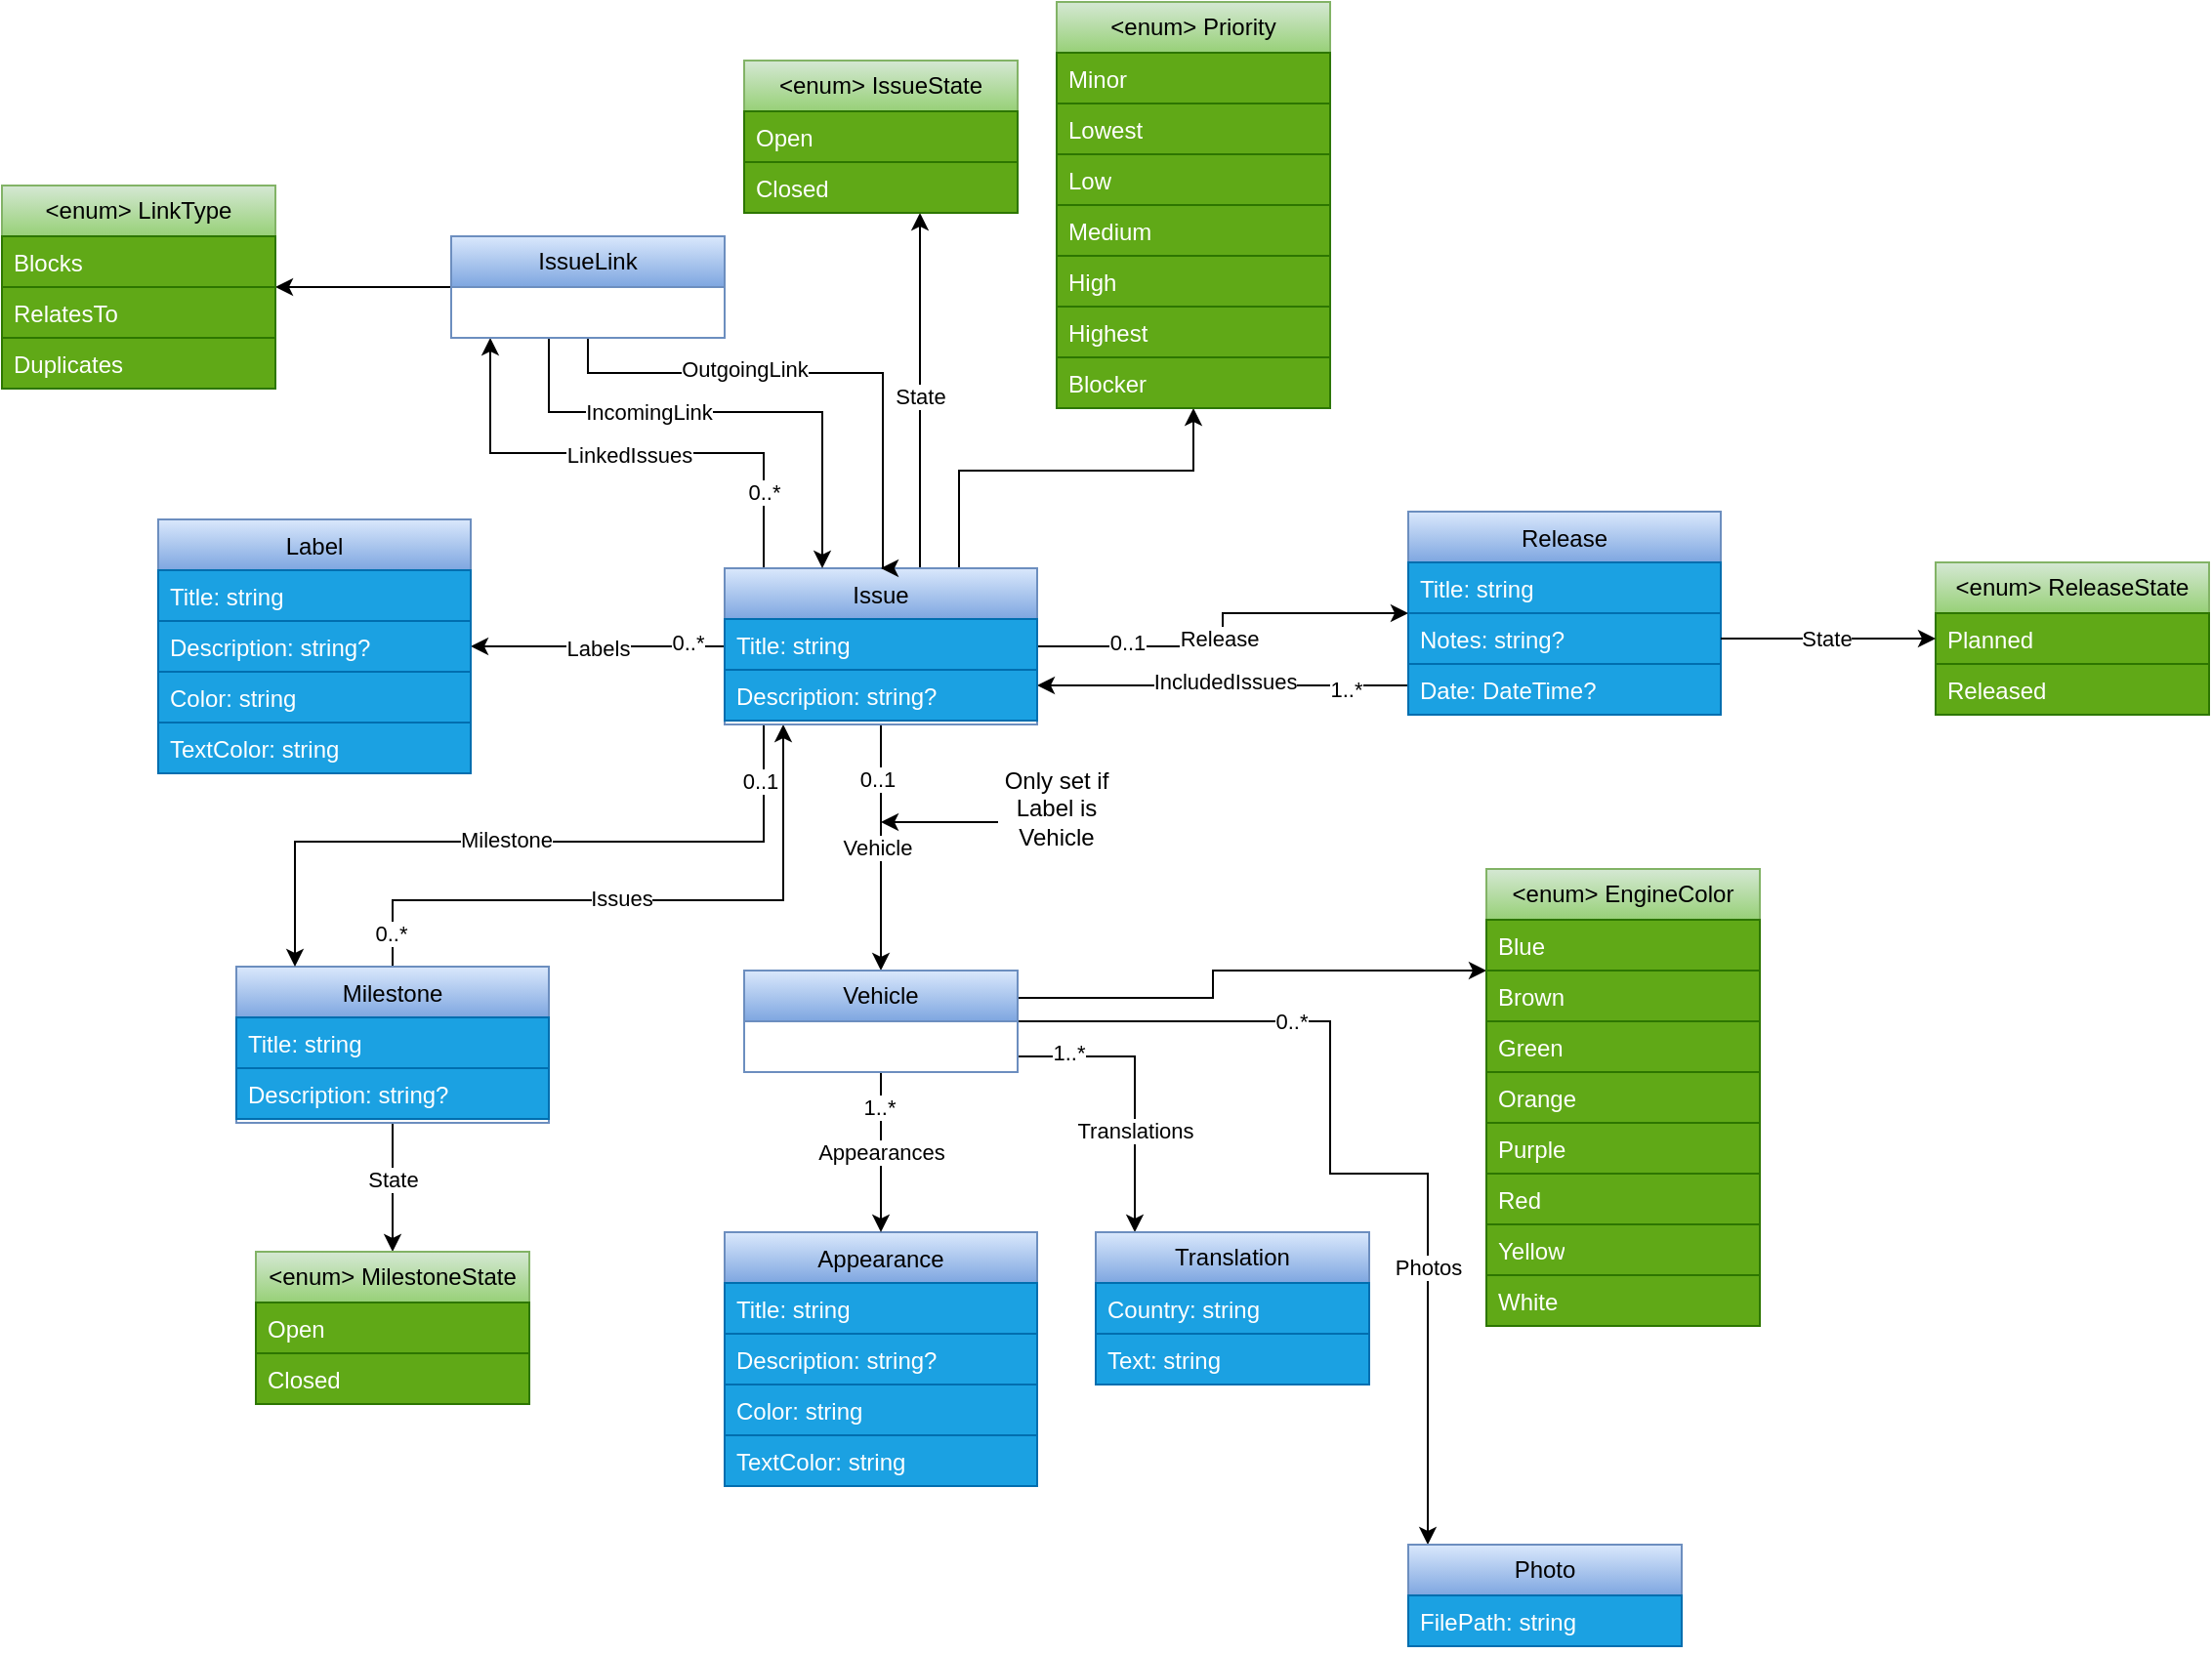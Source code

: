 <mxfile version="22.1.2" type="device">
  <diagram id="C5RBs43oDa-KdzZeNtuy" name="Page-1">
    <mxGraphModel dx="1479" dy="2349" grid="1" gridSize="10" guides="1" tooltips="1" connect="1" arrows="1" fold="1" page="1" pageScale="1" pageWidth="827" pageHeight="1169" math="0" shadow="0">
      <root>
        <mxCell id="WIyWlLk6GJQsqaUBKTNV-0" />
        <mxCell id="WIyWlLk6GJQsqaUBKTNV-1" parent="WIyWlLk6GJQsqaUBKTNV-0" />
        <mxCell id="zkfFHV4jXpPFQw0GAbJ--0" value="Appearance" style="swimlane;fontStyle=0;align=center;verticalAlign=top;childLayout=stackLayout;horizontal=1;startSize=26;horizontalStack=0;resizeParent=1;resizeLast=0;collapsible=1;marginBottom=0;rounded=0;shadow=0;strokeWidth=1;fillColor=#dae8fc;gradientColor=#7ea6e0;strokeColor=#6c8ebf;fontColor=#000000;" parent="WIyWlLk6GJQsqaUBKTNV-1" vertex="1">
          <mxGeometry x="290" y="350" width="160" height="130" as="geometry">
            <mxRectangle x="230" y="140" width="160" height="26" as="alternateBounds" />
          </mxGeometry>
        </mxCell>
        <mxCell id="zkfFHV4jXpPFQw0GAbJ--1" value="Title: string" style="text;align=left;verticalAlign=top;spacingLeft=4;spacingRight=4;overflow=hidden;rotatable=0;points=[[0,0.5],[1,0.5]];portConstraint=eastwest;fillColor=#1ba1e2;fontColor=#ffffff;strokeColor=#006EAF;" parent="zkfFHV4jXpPFQw0GAbJ--0" vertex="1">
          <mxGeometry y="26" width="160" height="26" as="geometry" />
        </mxCell>
        <mxCell id="zkfFHV4jXpPFQw0GAbJ--2" value="Description: string?" style="text;align=left;verticalAlign=top;spacingLeft=4;spacingRight=4;overflow=hidden;rotatable=0;points=[[0,0.5],[1,0.5]];portConstraint=eastwest;rounded=0;shadow=0;html=0;fillColor=#1ba1e2;fontColor=#ffffff;strokeColor=#006EAF;" parent="zkfFHV4jXpPFQw0GAbJ--0" vertex="1">
          <mxGeometry y="52" width="160" height="26" as="geometry" />
        </mxCell>
        <mxCell id="zkfFHV4jXpPFQw0GAbJ--3" value="Color: string" style="text;align=left;verticalAlign=top;spacingLeft=4;spacingRight=4;overflow=hidden;rotatable=0;points=[[0,0.5],[1,0.5]];portConstraint=eastwest;rounded=0;shadow=0;html=0;fillColor=#1ba1e2;fontColor=#ffffff;strokeColor=#006EAF;" parent="zkfFHV4jXpPFQw0GAbJ--0" vertex="1">
          <mxGeometry y="78" width="160" height="26" as="geometry" />
        </mxCell>
        <mxCell id="pOBBpQutbBIcow5JZq3E-0" value="TextColor: string" style="text;align=left;verticalAlign=top;spacingLeft=4;spacingRight=4;overflow=hidden;rotatable=0;points=[[0,0.5],[1,0.5]];portConstraint=eastwest;rounded=0;shadow=0;html=0;fillColor=#1ba1e2;fontColor=#ffffff;strokeColor=#006EAF;" parent="zkfFHV4jXpPFQw0GAbJ--0" vertex="1">
          <mxGeometry y="104" width="160" height="26" as="geometry" />
        </mxCell>
        <mxCell id="pOBBpQutbBIcow5JZq3E-70" style="edgeStyle=orthogonalEdgeStyle;rounded=0;orthogonalLoop=1;jettySize=auto;html=1;" parent="WIyWlLk6GJQsqaUBKTNV-1" source="zkfFHV4jXpPFQw0GAbJ--6" target="zkfFHV4jXpPFQw0GAbJ--17" edge="1">
          <mxGeometry relative="1" as="geometry">
            <Array as="points">
              <mxPoint x="550" y="70" />
              <mxPoint x="550" y="70" />
            </Array>
          </mxGeometry>
        </mxCell>
        <mxCell id="pOBBpQutbBIcow5JZq3E-71" value="1..*" style="edgeLabel;html=1;align=center;verticalAlign=middle;resizable=0;points=[];" parent="pOBBpQutbBIcow5JZq3E-70" vertex="1" connectable="0">
          <mxGeometry x="-0.663" y="2" relative="1" as="geometry">
            <mxPoint as="offset" />
          </mxGeometry>
        </mxCell>
        <mxCell id="pOBBpQutbBIcow5JZq3E-72" value="IncludedIssues" style="edgeLabel;html=1;align=center;verticalAlign=middle;resizable=0;points=[];" parent="pOBBpQutbBIcow5JZq3E-70" vertex="1" connectable="0">
          <mxGeometry x="-0.013" y="-2" relative="1" as="geometry">
            <mxPoint as="offset" />
          </mxGeometry>
        </mxCell>
        <mxCell id="zkfFHV4jXpPFQw0GAbJ--6" value="Release" style="swimlane;fontStyle=0;align=center;verticalAlign=top;childLayout=stackLayout;horizontal=1;startSize=26;horizontalStack=0;resizeParent=1;resizeLast=0;collapsible=1;marginBottom=0;rounded=0;shadow=0;strokeWidth=1;fillColor=#dae8fc;gradientColor=#7ea6e0;strokeColor=#6c8ebf;fontColor=#000000;" parent="WIyWlLk6GJQsqaUBKTNV-1" vertex="1">
          <mxGeometry x="640" y="-19" width="160" height="104" as="geometry">
            <mxRectangle x="130" y="380" width="160" height="26" as="alternateBounds" />
          </mxGeometry>
        </mxCell>
        <mxCell id="zkfFHV4jXpPFQw0GAbJ--7" value="Title: string" style="text;align=left;verticalAlign=top;spacingLeft=4;spacingRight=4;overflow=hidden;rotatable=0;points=[[0,0.5],[1,0.5]];portConstraint=eastwest;fillColor=#1ba1e2;fontColor=#ffffff;strokeColor=#006EAF;" parent="zkfFHV4jXpPFQw0GAbJ--6" vertex="1">
          <mxGeometry y="26" width="160" height="26" as="geometry" />
        </mxCell>
        <mxCell id="zkfFHV4jXpPFQw0GAbJ--8" value="Notes: string?" style="text;align=left;verticalAlign=top;spacingLeft=4;spacingRight=4;overflow=hidden;rotatable=0;points=[[0,0.5],[1,0.5]];portConstraint=eastwest;rounded=0;shadow=0;html=0;fillColor=#1ba1e2;fontColor=#ffffff;strokeColor=#006EAF;" parent="zkfFHV4jXpPFQw0GAbJ--6" vertex="1">
          <mxGeometry y="52" width="160" height="26" as="geometry" />
        </mxCell>
        <mxCell id="pOBBpQutbBIcow5JZq3E-73" value="Date: DateTime?" style="text;align=left;verticalAlign=top;spacingLeft=4;spacingRight=4;overflow=hidden;rotatable=0;points=[[0,0.5],[1,0.5]];portConstraint=eastwest;rounded=0;shadow=0;html=0;fillColor=#1ba1e2;fontColor=#ffffff;strokeColor=#006EAF;" parent="zkfFHV4jXpPFQw0GAbJ--6" vertex="1">
          <mxGeometry y="78" width="160" height="26" as="geometry" />
        </mxCell>
        <mxCell id="pOBBpQutbBIcow5JZq3E-82" style="edgeStyle=orthogonalEdgeStyle;rounded=0;orthogonalLoop=1;jettySize=auto;html=1;" parent="WIyWlLk6GJQsqaUBKTNV-1" source="zkfFHV4jXpPFQw0GAbJ--13" target="zkfFHV4jXpPFQw0GAbJ--17" edge="1">
          <mxGeometry relative="1" as="geometry">
            <Array as="points">
              <mxPoint x="120" y="180" />
              <mxPoint x="320" y="180" />
            </Array>
          </mxGeometry>
        </mxCell>
        <mxCell id="pOBBpQutbBIcow5JZq3E-83" value="0..*" style="edgeLabel;html=1;align=center;verticalAlign=middle;resizable=0;points=[];" parent="pOBBpQutbBIcow5JZq3E-82" vertex="1" connectable="0">
          <mxGeometry x="-0.895" y="1" relative="1" as="geometry">
            <mxPoint as="offset" />
          </mxGeometry>
        </mxCell>
        <mxCell id="pOBBpQutbBIcow5JZq3E-84" value="Issues" style="edgeLabel;html=1;align=center;verticalAlign=middle;resizable=0;points=[];" parent="pOBBpQutbBIcow5JZq3E-82" vertex="1" connectable="0">
          <mxGeometry x="-0.067" y="1" relative="1" as="geometry">
            <mxPoint as="offset" />
          </mxGeometry>
        </mxCell>
        <mxCell id="pOBBpQutbBIcow5JZq3E-89" style="edgeStyle=orthogonalEdgeStyle;rounded=0;orthogonalLoop=1;jettySize=auto;html=1;" parent="WIyWlLk6GJQsqaUBKTNV-1" source="zkfFHV4jXpPFQw0GAbJ--13" target="pOBBpQutbBIcow5JZq3E-85" edge="1">
          <mxGeometry relative="1" as="geometry" />
        </mxCell>
        <mxCell id="pOBBpQutbBIcow5JZq3E-90" value="State" style="edgeLabel;html=1;align=center;verticalAlign=middle;resizable=0;points=[];" parent="pOBBpQutbBIcow5JZq3E-89" vertex="1" connectable="0">
          <mxGeometry x="-0.128" relative="1" as="geometry">
            <mxPoint as="offset" />
          </mxGeometry>
        </mxCell>
        <mxCell id="zkfFHV4jXpPFQw0GAbJ--13" value="Milestone" style="swimlane;fontStyle=0;align=center;verticalAlign=top;childLayout=stackLayout;horizontal=1;startSize=26;horizontalStack=0;resizeParent=1;resizeLast=0;collapsible=1;marginBottom=0;rounded=0;shadow=0;strokeWidth=1;fillColor=#dae8fc;gradientColor=#7ea6e0;strokeColor=#6c8ebf;fontColor=#000000;" parent="WIyWlLk6GJQsqaUBKTNV-1" vertex="1">
          <mxGeometry x="40" y="214" width="160" height="80" as="geometry">
            <mxRectangle x="340" y="380" width="170" height="26" as="alternateBounds" />
          </mxGeometry>
        </mxCell>
        <mxCell id="zkfFHV4jXpPFQw0GAbJ--14" value="Title: string" style="text;align=left;verticalAlign=top;spacingLeft=4;spacingRight=4;overflow=hidden;rotatable=0;points=[[0,0.5],[1,0.5]];portConstraint=eastwest;fillColor=#1ba1e2;fontColor=#ffffff;strokeColor=#006EAF;" parent="zkfFHV4jXpPFQw0GAbJ--13" vertex="1">
          <mxGeometry y="26" width="160" height="26" as="geometry" />
        </mxCell>
        <mxCell id="pOBBpQutbBIcow5JZq3E-80" value="Description: string?" style="text;align=left;verticalAlign=top;spacingLeft=4;spacingRight=4;overflow=hidden;rotatable=0;points=[[0,0.5],[1,0.5]];portConstraint=eastwest;fillColor=#1ba1e2;fontColor=#ffffff;strokeColor=#006EAF;" parent="zkfFHV4jXpPFQw0GAbJ--13" vertex="1">
          <mxGeometry y="52" width="160" height="26" as="geometry" />
        </mxCell>
        <mxCell id="pOBBpQutbBIcow5JZq3E-14" style="edgeStyle=orthogonalEdgeStyle;rounded=0;orthogonalLoop=1;jettySize=auto;html=1;" parent="WIyWlLk6GJQsqaUBKTNV-1" source="zkfFHV4jXpPFQw0GAbJ--17" target="pOBBpQutbBIcow5JZq3E-10" edge="1">
          <mxGeometry relative="1" as="geometry">
            <Array as="points">
              <mxPoint x="400" y="220" />
              <mxPoint x="400" y="220" />
            </Array>
          </mxGeometry>
        </mxCell>
        <mxCell id="pOBBpQutbBIcow5JZq3E-36" value="Vehicle" style="edgeLabel;html=1;align=center;verticalAlign=middle;resizable=0;points=[];" parent="pOBBpQutbBIcow5JZq3E-14" vertex="1" connectable="0">
          <mxGeometry x="0.001" y="-2" relative="1" as="geometry">
            <mxPoint as="offset" />
          </mxGeometry>
        </mxCell>
        <mxCell id="pOBBpQutbBIcow5JZq3E-37" value="0..1" style="edgeLabel;html=1;align=center;verticalAlign=middle;resizable=0;points=[];" parent="pOBBpQutbBIcow5JZq3E-14" vertex="1" connectable="0">
          <mxGeometry x="-0.566" y="-2" relative="1" as="geometry">
            <mxPoint as="offset" />
          </mxGeometry>
        </mxCell>
        <mxCell id="pOBBpQutbBIcow5JZq3E-27" style="edgeStyle=orthogonalEdgeStyle;rounded=0;orthogonalLoop=1;jettySize=auto;html=1;" parent="WIyWlLk6GJQsqaUBKTNV-1" source="zkfFHV4jXpPFQw0GAbJ--17" target="pOBBpQutbBIcow5JZq3E-1" edge="1">
          <mxGeometry relative="1" as="geometry" />
        </mxCell>
        <mxCell id="pOBBpQutbBIcow5JZq3E-28" value="0..*" style="edgeLabel;html=1;align=center;verticalAlign=middle;resizable=0;points=[];" parent="pOBBpQutbBIcow5JZq3E-27" vertex="1" connectable="0">
          <mxGeometry x="-0.705" y="-2" relative="1" as="geometry">
            <mxPoint as="offset" />
          </mxGeometry>
        </mxCell>
        <mxCell id="pOBBpQutbBIcow5JZq3E-29" value="Labels" style="edgeLabel;html=1;align=center;verticalAlign=middle;resizable=0;points=[];" parent="pOBBpQutbBIcow5JZq3E-27" vertex="1" connectable="0">
          <mxGeometry y="1" relative="1" as="geometry">
            <mxPoint as="offset" />
          </mxGeometry>
        </mxCell>
        <mxCell id="pOBBpQutbBIcow5JZq3E-30" style="edgeStyle=orthogonalEdgeStyle;rounded=0;orthogonalLoop=1;jettySize=auto;html=1;" parent="WIyWlLk6GJQsqaUBKTNV-1" edge="1">
          <mxGeometry relative="1" as="geometry">
            <mxPoint x="310.0" y="90" as="sourcePoint" />
            <mxPoint x="70.0" y="214.0" as="targetPoint" />
            <Array as="points">
              <mxPoint x="310" y="150" />
              <mxPoint x="70" y="150" />
            </Array>
          </mxGeometry>
        </mxCell>
        <mxCell id="pOBBpQutbBIcow5JZq3E-31" value="Milestone" style="edgeLabel;html=1;align=center;verticalAlign=middle;resizable=0;points=[];" parent="pOBBpQutbBIcow5JZq3E-30" vertex="1" connectable="0">
          <mxGeometry x="0.059" y="-1" relative="1" as="geometry">
            <mxPoint as="offset" />
          </mxGeometry>
        </mxCell>
        <mxCell id="pOBBpQutbBIcow5JZq3E-32" value="0..1" style="edgeLabel;html=1;align=center;verticalAlign=middle;resizable=0;points=[];" parent="pOBBpQutbBIcow5JZq3E-30" vertex="1" connectable="0">
          <mxGeometry x="-0.843" y="-2" relative="1" as="geometry">
            <mxPoint as="offset" />
          </mxGeometry>
        </mxCell>
        <mxCell id="pOBBpQutbBIcow5JZq3E-33" style="edgeStyle=orthogonalEdgeStyle;rounded=0;orthogonalLoop=1;jettySize=auto;html=1;" parent="WIyWlLk6GJQsqaUBKTNV-1" source="zkfFHV4jXpPFQw0GAbJ--17" target="zkfFHV4jXpPFQw0GAbJ--6" edge="1">
          <mxGeometry relative="1" as="geometry" />
        </mxCell>
        <mxCell id="pOBBpQutbBIcow5JZq3E-34" value="Release" style="edgeLabel;html=1;align=center;verticalAlign=middle;resizable=0;points=[];" parent="pOBBpQutbBIcow5JZq3E-33" vertex="1" connectable="0">
          <mxGeometry x="-0.045" y="2" relative="1" as="geometry">
            <mxPoint as="offset" />
          </mxGeometry>
        </mxCell>
        <mxCell id="pOBBpQutbBIcow5JZq3E-35" value="0..1" style="edgeLabel;html=1;align=center;verticalAlign=middle;resizable=0;points=[];" parent="pOBBpQutbBIcow5JZq3E-33" vertex="1" connectable="0">
          <mxGeometry x="-0.56" y="2" relative="1" as="geometry">
            <mxPoint as="offset" />
          </mxGeometry>
        </mxCell>
        <mxCell id="pOBBpQutbBIcow5JZq3E-52" style="edgeStyle=orthogonalEdgeStyle;rounded=0;orthogonalLoop=1;jettySize=auto;html=1;" parent="WIyWlLk6GJQsqaUBKTNV-1" source="zkfFHV4jXpPFQw0GAbJ--17" target="pOBBpQutbBIcow5JZq3E-47" edge="1">
          <mxGeometry relative="1" as="geometry">
            <Array as="points">
              <mxPoint x="310" y="-49" />
              <mxPoint x="170" y="-49" />
            </Array>
          </mxGeometry>
        </mxCell>
        <mxCell id="pOBBpQutbBIcow5JZq3E-53" value="LinkedIssues" style="edgeLabel;html=1;align=center;verticalAlign=middle;resizable=0;points=[];" parent="pOBBpQutbBIcow5JZq3E-52" vertex="1" connectable="0">
          <mxGeometry x="-0.002" y="1" relative="1" as="geometry">
            <mxPoint as="offset" />
          </mxGeometry>
        </mxCell>
        <mxCell id="pOBBpQutbBIcow5JZq3E-54" value="0..*" style="edgeLabel;html=1;align=center;verticalAlign=middle;resizable=0;points=[];" parent="pOBBpQutbBIcow5JZq3E-52" vertex="1" connectable="0">
          <mxGeometry x="-0.696" relative="1" as="geometry">
            <mxPoint as="offset" />
          </mxGeometry>
        </mxCell>
        <mxCell id="pOBBpQutbBIcow5JZq3E-62" style="edgeStyle=orthogonalEdgeStyle;rounded=0;orthogonalLoop=1;jettySize=auto;html=1;" parent="WIyWlLk6GJQsqaUBKTNV-1" source="zkfFHV4jXpPFQw0GAbJ--17" target="pOBBpQutbBIcow5JZq3E-19" edge="1">
          <mxGeometry relative="1" as="geometry">
            <Array as="points">
              <mxPoint x="390" y="-150" />
              <mxPoint x="390" y="-150" />
            </Array>
          </mxGeometry>
        </mxCell>
        <mxCell id="oiSjnEzlOHqYeAJmZnEi-0" value="State" style="edgeLabel;html=1;align=center;verticalAlign=middle;resizable=0;points=[];" parent="pOBBpQutbBIcow5JZq3E-62" vertex="1" connectable="0">
          <mxGeometry x="-0.029" relative="1" as="geometry">
            <mxPoint as="offset" />
          </mxGeometry>
        </mxCell>
        <mxCell id="pOBBpQutbBIcow5JZq3E-69" style="edgeStyle=orthogonalEdgeStyle;rounded=0;orthogonalLoop=1;jettySize=auto;html=1;" parent="WIyWlLk6GJQsqaUBKTNV-1" source="zkfFHV4jXpPFQw0GAbJ--17" target="pOBBpQutbBIcow5JZq3E-15" edge="1">
          <mxGeometry relative="1" as="geometry">
            <Array as="points">
              <mxPoint x="410" y="-40" />
              <mxPoint x="530" y="-40" />
            </Array>
          </mxGeometry>
        </mxCell>
        <mxCell id="zkfFHV4jXpPFQw0GAbJ--17" value="Issue" style="swimlane;fontStyle=0;align=center;verticalAlign=top;childLayout=stackLayout;horizontal=1;startSize=26;horizontalStack=0;resizeParent=1;resizeLast=0;collapsible=1;marginBottom=0;rounded=0;shadow=0;strokeWidth=1;fillColor=#dae8fc;gradientColor=#7ea6e0;strokeColor=#6c8ebf;fontColor=#000000;" parent="WIyWlLk6GJQsqaUBKTNV-1" vertex="1">
          <mxGeometry x="290" y="10" width="160" height="80" as="geometry">
            <mxRectangle x="550" y="140" width="160" height="26" as="alternateBounds" />
          </mxGeometry>
        </mxCell>
        <mxCell id="zkfFHV4jXpPFQw0GAbJ--18" value="Title: string" style="text;align=left;verticalAlign=top;spacingLeft=4;spacingRight=4;overflow=hidden;rotatable=0;points=[[0,0.5],[1,0.5]];portConstraint=eastwest;fillColor=#1ba1e2;fontColor=#ffffff;strokeColor=#006EAF;" parent="zkfFHV4jXpPFQw0GAbJ--17" vertex="1">
          <mxGeometry y="26" width="160" height="26" as="geometry" />
        </mxCell>
        <mxCell id="zkfFHV4jXpPFQw0GAbJ--19" value="Description: string?" style="text;align=left;verticalAlign=top;spacingLeft=4;spacingRight=4;overflow=hidden;rotatable=0;points=[[0,0.5],[1,0.5]];portConstraint=eastwest;rounded=0;shadow=0;html=0;fillColor=#1ba1e2;fontColor=#ffffff;strokeColor=#006EAF;" parent="zkfFHV4jXpPFQw0GAbJ--17" vertex="1">
          <mxGeometry y="52" width="160" height="26" as="geometry" />
        </mxCell>
        <mxCell id="pOBBpQutbBIcow5JZq3E-1" value="Label" style="swimlane;fontStyle=0;align=center;verticalAlign=top;childLayout=stackLayout;horizontal=1;startSize=26;horizontalStack=0;resizeParent=1;resizeLast=0;collapsible=1;marginBottom=0;rounded=0;shadow=0;strokeWidth=1;fillColor=#dae8fc;gradientColor=#7ea6e0;strokeColor=#6c8ebf;fontColor=#000000;" parent="WIyWlLk6GJQsqaUBKTNV-1" vertex="1">
          <mxGeometry y="-15" width="160" height="130" as="geometry">
            <mxRectangle x="230" y="140" width="160" height="26" as="alternateBounds" />
          </mxGeometry>
        </mxCell>
        <mxCell id="pOBBpQutbBIcow5JZq3E-2" value="Title: string" style="text;align=left;verticalAlign=top;spacingLeft=4;spacingRight=4;overflow=hidden;rotatable=0;points=[[0,0.5],[1,0.5]];portConstraint=eastwest;fillColor=#1ba1e2;fontColor=#ffffff;strokeColor=#006EAF;" parent="pOBBpQutbBIcow5JZq3E-1" vertex="1">
          <mxGeometry y="26" width="160" height="26" as="geometry" />
        </mxCell>
        <mxCell id="pOBBpQutbBIcow5JZq3E-3" value="Description: string?" style="text;align=left;verticalAlign=top;spacingLeft=4;spacingRight=4;overflow=hidden;rotatable=0;points=[[0,0.5],[1,0.5]];portConstraint=eastwest;rounded=0;shadow=0;html=0;fillColor=#1ba1e2;fontColor=#ffffff;strokeColor=#006EAF;" parent="pOBBpQutbBIcow5JZq3E-1" vertex="1">
          <mxGeometry y="52" width="160" height="26" as="geometry" />
        </mxCell>
        <mxCell id="pOBBpQutbBIcow5JZq3E-4" value="Color: string" style="text;align=left;verticalAlign=top;spacingLeft=4;spacingRight=4;overflow=hidden;rotatable=0;points=[[0,0.5],[1,0.5]];portConstraint=eastwest;rounded=0;shadow=0;html=0;fillColor=#1ba1e2;fontColor=#ffffff;strokeColor=#006EAF;" parent="pOBBpQutbBIcow5JZq3E-1" vertex="1">
          <mxGeometry y="78" width="160" height="26" as="geometry" />
        </mxCell>
        <mxCell id="pOBBpQutbBIcow5JZq3E-5" value="TextColor: string" style="text;align=left;verticalAlign=top;spacingLeft=4;spacingRight=4;overflow=hidden;rotatable=0;points=[[0,0.5],[1,0.5]];portConstraint=eastwest;rounded=0;shadow=0;html=0;fillColor=#1ba1e2;fontColor=#ffffff;strokeColor=#006EAF;" parent="pOBBpQutbBIcow5JZq3E-1" vertex="1">
          <mxGeometry y="104" width="160" height="26" as="geometry" />
        </mxCell>
        <mxCell id="pOBBpQutbBIcow5JZq3E-91" value="Appearances" style="edgeStyle=orthogonalEdgeStyle;rounded=0;orthogonalLoop=1;jettySize=auto;html=1;" parent="WIyWlLk6GJQsqaUBKTNV-1" source="pOBBpQutbBIcow5JZq3E-10" target="zkfFHV4jXpPFQw0GAbJ--0" edge="1">
          <mxGeometry relative="1" as="geometry" />
        </mxCell>
        <mxCell id="pOBBpQutbBIcow5JZq3E-92" value="1..*" style="edgeLabel;html=1;align=center;verticalAlign=middle;resizable=0;points=[];" parent="pOBBpQutbBIcow5JZq3E-91" vertex="1" connectable="0">
          <mxGeometry x="-0.558" y="-1" relative="1" as="geometry">
            <mxPoint as="offset" />
          </mxGeometry>
        </mxCell>
        <mxCell id="pOBBpQutbBIcow5JZq3E-106" style="edgeStyle=orthogonalEdgeStyle;rounded=0;orthogonalLoop=1;jettySize=auto;html=1;" parent="WIyWlLk6GJQsqaUBKTNV-1" source="pOBBpQutbBIcow5JZq3E-10" target="pOBBpQutbBIcow5JZq3E-97" edge="1">
          <mxGeometry relative="1" as="geometry">
            <Array as="points">
              <mxPoint x="500" y="260" />
            </Array>
          </mxGeometry>
        </mxCell>
        <mxCell id="pOBBpQutbBIcow5JZq3E-107" value="1..*" style="edgeLabel;html=1;align=center;verticalAlign=middle;resizable=0;points=[];" parent="pOBBpQutbBIcow5JZq3E-106" vertex="1" connectable="0">
          <mxGeometry x="-0.657" y="2" relative="1" as="geometry">
            <mxPoint as="offset" />
          </mxGeometry>
        </mxCell>
        <mxCell id="pOBBpQutbBIcow5JZq3E-108" value="Translations" style="edgeLabel;html=1;align=center;verticalAlign=middle;resizable=0;points=[];" parent="pOBBpQutbBIcow5JZq3E-106" vertex="1" connectable="0">
          <mxGeometry x="0.309" relative="1" as="geometry">
            <mxPoint as="offset" />
          </mxGeometry>
        </mxCell>
        <mxCell id="pOBBpQutbBIcow5JZq3E-109" style="edgeStyle=orthogonalEdgeStyle;rounded=0;orthogonalLoop=1;jettySize=auto;html=1;" parent="WIyWlLk6GJQsqaUBKTNV-1" source="pOBBpQutbBIcow5JZq3E-10" target="pOBBpQutbBIcow5JZq3E-101" edge="1">
          <mxGeometry relative="1" as="geometry">
            <Array as="points">
              <mxPoint x="600" y="242" />
              <mxPoint x="600" y="320" />
              <mxPoint x="650" y="320" />
            </Array>
          </mxGeometry>
        </mxCell>
        <mxCell id="pOBBpQutbBIcow5JZq3E-110" value="Photos" style="edgeLabel;html=1;align=center;verticalAlign=middle;resizable=0;points=[];" parent="pOBBpQutbBIcow5JZq3E-109" vertex="1" connectable="0">
          <mxGeometry x="0.403" relative="1" as="geometry">
            <mxPoint as="offset" />
          </mxGeometry>
        </mxCell>
        <mxCell id="pOBBpQutbBIcow5JZq3E-111" value="0..*" style="edgeLabel;html=1;align=center;verticalAlign=middle;resizable=0;points=[];" parent="pOBBpQutbBIcow5JZq3E-109" vertex="1" connectable="0">
          <mxGeometry x="-0.415" relative="1" as="geometry">
            <mxPoint as="offset" />
          </mxGeometry>
        </mxCell>
        <mxCell id="pOBBpQutbBIcow5JZq3E-112" style="edgeStyle=orthogonalEdgeStyle;rounded=0;orthogonalLoop=1;jettySize=auto;html=1;" parent="WIyWlLk6GJQsqaUBKTNV-1" source="pOBBpQutbBIcow5JZq3E-10" target="pOBBpQutbBIcow5JZq3E-93" edge="1">
          <mxGeometry relative="1" as="geometry">
            <Array as="points">
              <mxPoint x="540" y="230" />
              <mxPoint x="540" y="216" />
            </Array>
          </mxGeometry>
        </mxCell>
        <mxCell id="pOBBpQutbBIcow5JZq3E-10" value="&lt;font color=&quot;#000000&quot;&gt;Vehicle&lt;/font&gt;" style="swimlane;fontStyle=0;childLayout=stackLayout;horizontal=1;startSize=26;fillColor=#dae8fc;horizontalStack=0;resizeParent=1;resizeParentMax=0;resizeLast=0;collapsible=1;marginBottom=0;whiteSpace=wrap;html=1;strokeColor=#6c8ebf;gradientColor=#7ea6e0;" parent="WIyWlLk6GJQsqaUBKTNV-1" vertex="1">
          <mxGeometry x="300" y="216" width="140" height="52" as="geometry" />
        </mxCell>
        <mxCell id="pOBBpQutbBIcow5JZq3E-15" value="&lt;font color=&quot;#000000&quot;&gt;&amp;lt;enum&amp;gt; Priority&lt;/font&gt;" style="swimlane;fontStyle=0;childLayout=stackLayout;horizontal=1;startSize=26;fillColor=#d5e8d4;horizontalStack=0;resizeParent=1;resizeParentMax=0;resizeLast=0;collapsible=1;marginBottom=0;whiteSpace=wrap;html=1;gradientColor=#97d077;strokeColor=#82b366;" parent="WIyWlLk6GJQsqaUBKTNV-1" vertex="1">
          <mxGeometry x="460" y="-280" width="140" height="208" as="geometry" />
        </mxCell>
        <mxCell id="pOBBpQutbBIcow5JZq3E-16" value="Minor" style="text;strokeColor=#2D7600;fillColor=#60a917;align=left;verticalAlign=top;spacingLeft=4;spacingRight=4;overflow=hidden;rotatable=0;points=[[0,0.5],[1,0.5]];portConstraint=eastwest;whiteSpace=wrap;html=1;fontColor=#ffffff;" parent="pOBBpQutbBIcow5JZq3E-15" vertex="1">
          <mxGeometry y="26" width="140" height="26" as="geometry" />
        </mxCell>
        <mxCell id="pOBBpQutbBIcow5JZq3E-17" value="Lowest" style="text;strokeColor=#2D7600;fillColor=#60a917;align=left;verticalAlign=top;spacingLeft=4;spacingRight=4;overflow=hidden;rotatable=0;points=[[0,0.5],[1,0.5]];portConstraint=eastwest;whiteSpace=wrap;html=1;fontColor=#ffffff;" parent="pOBBpQutbBIcow5JZq3E-15" vertex="1">
          <mxGeometry y="52" width="140" height="26" as="geometry" />
        </mxCell>
        <mxCell id="pOBBpQutbBIcow5JZq3E-18" value="Low" style="text;strokeColor=#2D7600;fillColor=#60a917;align=left;verticalAlign=top;spacingLeft=4;spacingRight=4;overflow=hidden;rotatable=0;points=[[0,0.5],[1,0.5]];portConstraint=eastwest;whiteSpace=wrap;html=1;fontColor=#ffffff;" parent="pOBBpQutbBIcow5JZq3E-15" vertex="1">
          <mxGeometry y="78" width="140" height="26" as="geometry" />
        </mxCell>
        <mxCell id="pOBBpQutbBIcow5JZq3E-63" value="Medium" style="text;strokeColor=#2D7600;fillColor=#60a917;align=left;verticalAlign=top;spacingLeft=4;spacingRight=4;overflow=hidden;rotatable=0;points=[[0,0.5],[1,0.5]];portConstraint=eastwest;whiteSpace=wrap;html=1;fontColor=#ffffff;" parent="pOBBpQutbBIcow5JZq3E-15" vertex="1">
          <mxGeometry y="104" width="140" height="26" as="geometry" />
        </mxCell>
        <mxCell id="pOBBpQutbBIcow5JZq3E-64" value="High" style="text;strokeColor=#2D7600;fillColor=#60a917;align=left;verticalAlign=top;spacingLeft=4;spacingRight=4;overflow=hidden;rotatable=0;points=[[0,0.5],[1,0.5]];portConstraint=eastwest;whiteSpace=wrap;html=1;fontColor=#ffffff;" parent="pOBBpQutbBIcow5JZq3E-15" vertex="1">
          <mxGeometry y="130" width="140" height="26" as="geometry" />
        </mxCell>
        <mxCell id="pOBBpQutbBIcow5JZq3E-65" value="Highest" style="text;strokeColor=#2D7600;fillColor=#60a917;align=left;verticalAlign=top;spacingLeft=4;spacingRight=4;overflow=hidden;rotatable=0;points=[[0,0.5],[1,0.5]];portConstraint=eastwest;whiteSpace=wrap;html=1;fontColor=#ffffff;" parent="pOBBpQutbBIcow5JZq3E-15" vertex="1">
          <mxGeometry y="156" width="140" height="26" as="geometry" />
        </mxCell>
        <mxCell id="pOBBpQutbBIcow5JZq3E-66" value="Blocker" style="text;strokeColor=#2D7600;fillColor=#60a917;align=left;verticalAlign=top;spacingLeft=4;spacingRight=4;overflow=hidden;rotatable=0;points=[[0,0.5],[1,0.5]];portConstraint=eastwest;whiteSpace=wrap;html=1;fontColor=#ffffff;" parent="pOBBpQutbBIcow5JZq3E-15" vertex="1">
          <mxGeometry y="182" width="140" height="26" as="geometry" />
        </mxCell>
        <mxCell id="pOBBpQutbBIcow5JZq3E-19" value="&lt;font color=&quot;#000000&quot;&gt;&amp;lt;enum&amp;gt; IssueState&lt;/font&gt;" style="swimlane;fontStyle=0;childLayout=stackLayout;horizontal=1;startSize=26;fillColor=#d5e8d4;horizontalStack=0;resizeParent=1;resizeParentMax=0;resizeLast=0;collapsible=1;marginBottom=0;whiteSpace=wrap;html=1;gradientColor=#97d077;strokeColor=#82b366;" parent="WIyWlLk6GJQsqaUBKTNV-1" vertex="1">
          <mxGeometry x="300" y="-250" width="140" height="78" as="geometry" />
        </mxCell>
        <mxCell id="pOBBpQutbBIcow5JZq3E-20" value="Open" style="text;strokeColor=#2D7600;fillColor=#60a917;align=left;verticalAlign=top;spacingLeft=4;spacingRight=4;overflow=hidden;rotatable=0;points=[[0,0.5],[1,0.5]];portConstraint=eastwest;whiteSpace=wrap;html=1;fontColor=#ffffff;" parent="pOBBpQutbBIcow5JZq3E-19" vertex="1">
          <mxGeometry y="26" width="140" height="26" as="geometry" />
        </mxCell>
        <mxCell id="pOBBpQutbBIcow5JZq3E-21" value="Closed" style="text;strokeColor=#2D7600;fillColor=#60a917;align=left;verticalAlign=top;spacingLeft=4;spacingRight=4;overflow=hidden;rotatable=0;points=[[0,0.5],[1,0.5]];portConstraint=eastwest;whiteSpace=wrap;html=1;fontColor=#ffffff;" parent="pOBBpQutbBIcow5JZq3E-19" vertex="1">
          <mxGeometry y="52" width="140" height="26" as="geometry" />
        </mxCell>
        <mxCell id="pOBBpQutbBIcow5JZq3E-39" style="edgeStyle=orthogonalEdgeStyle;rounded=0;orthogonalLoop=1;jettySize=auto;html=1;" parent="WIyWlLk6GJQsqaUBKTNV-1" source="pOBBpQutbBIcow5JZq3E-38" edge="1">
          <mxGeometry relative="1" as="geometry">
            <mxPoint x="370" y="140" as="targetPoint" />
            <Array as="points">
              <mxPoint x="410" y="140" />
              <mxPoint x="410" y="140" />
            </Array>
          </mxGeometry>
        </mxCell>
        <mxCell id="pOBBpQutbBIcow5JZq3E-38" value="Only set if Label is Vehicle" style="text;html=1;strokeColor=none;fillColor=none;align=center;verticalAlign=middle;whiteSpace=wrap;rounded=0;" parent="WIyWlLk6GJQsqaUBKTNV-1" vertex="1">
          <mxGeometry x="430" y="118" width="60" height="30" as="geometry" />
        </mxCell>
        <mxCell id="pOBBpQutbBIcow5JZq3E-55" style="edgeStyle=orthogonalEdgeStyle;rounded=0;orthogonalLoop=1;jettySize=auto;html=1;" parent="WIyWlLk6GJQsqaUBKTNV-1" source="pOBBpQutbBIcow5JZq3E-47" target="zkfFHV4jXpPFQw0GAbJ--17" edge="1">
          <mxGeometry relative="1" as="geometry">
            <Array as="points">
              <mxPoint x="200" y="-70" />
              <mxPoint x="340" y="-70" />
            </Array>
          </mxGeometry>
        </mxCell>
        <mxCell id="pOBBpQutbBIcow5JZq3E-56" value="IncomingLink" style="edgeLabel;html=1;align=center;verticalAlign=middle;resizable=0;points=[];" parent="pOBBpQutbBIcow5JZq3E-55" vertex="1" connectable="0">
          <mxGeometry x="-0.312" relative="1" as="geometry">
            <mxPoint as="offset" />
          </mxGeometry>
        </mxCell>
        <mxCell id="pOBBpQutbBIcow5JZq3E-61" style="edgeStyle=orthogonalEdgeStyle;rounded=0;orthogonalLoop=1;jettySize=auto;html=1;" parent="WIyWlLk6GJQsqaUBKTNV-1" source="pOBBpQutbBIcow5JZq3E-47" target="pOBBpQutbBIcow5JZq3E-57" edge="1">
          <mxGeometry relative="1" as="geometry" />
        </mxCell>
        <mxCell id="oiSjnEzlOHqYeAJmZnEi-2" style="edgeStyle=orthogonalEdgeStyle;rounded=0;orthogonalLoop=1;jettySize=auto;html=1;" parent="WIyWlLk6GJQsqaUBKTNV-1" source="pOBBpQutbBIcow5JZq3E-47" edge="1">
          <mxGeometry relative="1" as="geometry">
            <mxPoint x="370" y="10" as="targetPoint" />
            <Array as="points">
              <mxPoint x="220" y="-90" />
              <mxPoint x="371" y="-90" />
            </Array>
          </mxGeometry>
        </mxCell>
        <mxCell id="oiSjnEzlOHqYeAJmZnEi-3" value="OutgoingLink" style="edgeLabel;html=1;align=center;verticalAlign=middle;resizable=0;points=[];" parent="oiSjnEzlOHqYeAJmZnEi-2" vertex="1" connectable="0">
          <mxGeometry x="-0.279" y="2" relative="1" as="geometry">
            <mxPoint as="offset" />
          </mxGeometry>
        </mxCell>
        <mxCell id="pOBBpQutbBIcow5JZq3E-47" value="&lt;font color=&quot;#000000&quot;&gt;IssueLink&lt;/font&gt;" style="swimlane;fontStyle=0;childLayout=stackLayout;horizontal=1;startSize=26;fillColor=#dae8fc;horizontalStack=0;resizeParent=1;resizeParentMax=0;resizeLast=0;collapsible=1;marginBottom=0;whiteSpace=wrap;html=1;gradientColor=#7ea6e0;strokeColor=#6c8ebf;" parent="WIyWlLk6GJQsqaUBKTNV-1" vertex="1">
          <mxGeometry x="150" y="-160" width="140" height="52" as="geometry" />
        </mxCell>
        <mxCell id="pOBBpQutbBIcow5JZq3E-57" value="&lt;font color=&quot;#000000&quot;&gt;&amp;lt;enum&amp;gt; LinkType&lt;/font&gt;" style="swimlane;fontStyle=0;childLayout=stackLayout;horizontal=1;startSize=26;fillColor=#d5e8d4;horizontalStack=0;resizeParent=1;resizeParentMax=0;resizeLast=0;collapsible=1;marginBottom=0;whiteSpace=wrap;html=1;gradientColor=#97d077;strokeColor=#82b366;" parent="WIyWlLk6GJQsqaUBKTNV-1" vertex="1">
          <mxGeometry x="-80" y="-186" width="140" height="104" as="geometry" />
        </mxCell>
        <mxCell id="pOBBpQutbBIcow5JZq3E-58" value="Blocks" style="text;strokeColor=#2D7600;fillColor=#60a917;align=left;verticalAlign=top;spacingLeft=4;spacingRight=4;overflow=hidden;rotatable=0;points=[[0,0.5],[1,0.5]];portConstraint=eastwest;whiteSpace=wrap;html=1;fontColor=#ffffff;" parent="pOBBpQutbBIcow5JZq3E-57" vertex="1">
          <mxGeometry y="26" width="140" height="26" as="geometry" />
        </mxCell>
        <mxCell id="pOBBpQutbBIcow5JZq3E-59" value="RelatesTo" style="text;strokeColor=#2D7600;fillColor=#60a917;align=left;verticalAlign=top;spacingLeft=4;spacingRight=4;overflow=hidden;rotatable=0;points=[[0,0.5],[1,0.5]];portConstraint=eastwest;whiteSpace=wrap;html=1;fontColor=#ffffff;" parent="pOBBpQutbBIcow5JZq3E-57" vertex="1">
          <mxGeometry y="52" width="140" height="26" as="geometry" />
        </mxCell>
        <mxCell id="pOBBpQutbBIcow5JZq3E-60" value="Duplicates" style="text;strokeColor=#2D7600;fillColor=#60a917;align=left;verticalAlign=top;spacingLeft=4;spacingRight=4;overflow=hidden;rotatable=0;points=[[0,0.5],[1,0.5]];portConstraint=eastwest;whiteSpace=wrap;html=1;fontColor=#ffffff;" parent="pOBBpQutbBIcow5JZq3E-57" vertex="1">
          <mxGeometry y="78" width="140" height="26" as="geometry" />
        </mxCell>
        <mxCell id="pOBBpQutbBIcow5JZq3E-74" value="&lt;font color=&quot;#000000&quot;&gt;&amp;lt;enum&amp;gt; ReleaseState&lt;/font&gt;" style="swimlane;fontStyle=0;childLayout=stackLayout;horizontal=1;startSize=26;horizontalStack=0;resizeParent=1;resizeParentMax=0;resizeLast=0;collapsible=1;marginBottom=0;whiteSpace=wrap;html=1;fillColor=#d5e8d4;strokeColor=#82b366;gradientColor=#97d077;" parent="WIyWlLk6GJQsqaUBKTNV-1" vertex="1">
          <mxGeometry x="910" y="7" width="140" height="78" as="geometry" />
        </mxCell>
        <mxCell id="pOBBpQutbBIcow5JZq3E-75" value="Planned" style="text;strokeColor=#2D7600;fillColor=#60a917;align=left;verticalAlign=top;spacingLeft=4;spacingRight=4;overflow=hidden;rotatable=0;points=[[0,0.5],[1,0.5]];portConstraint=eastwest;whiteSpace=wrap;html=1;fontColor=#ffffff;" parent="pOBBpQutbBIcow5JZq3E-74" vertex="1">
          <mxGeometry y="26" width="140" height="26" as="geometry" />
        </mxCell>
        <mxCell id="pOBBpQutbBIcow5JZq3E-76" value="Released" style="text;strokeColor=#2D7600;fillColor=#60a917;align=left;verticalAlign=top;spacingLeft=4;spacingRight=4;overflow=hidden;rotatable=0;points=[[0,0.5],[1,0.5]];portConstraint=eastwest;whiteSpace=wrap;html=1;fontColor=#ffffff;" parent="pOBBpQutbBIcow5JZq3E-74" vertex="1">
          <mxGeometry y="52" width="140" height="26" as="geometry" />
        </mxCell>
        <mxCell id="pOBBpQutbBIcow5JZq3E-78" style="edgeStyle=orthogonalEdgeStyle;rounded=0;orthogonalLoop=1;jettySize=auto;html=1;" parent="WIyWlLk6GJQsqaUBKTNV-1" source="zkfFHV4jXpPFQw0GAbJ--8" target="pOBBpQutbBIcow5JZq3E-74" edge="1">
          <mxGeometry relative="1" as="geometry" />
        </mxCell>
        <mxCell id="pOBBpQutbBIcow5JZq3E-79" value="State" style="edgeLabel;html=1;align=center;verticalAlign=middle;resizable=0;points=[];" parent="pOBBpQutbBIcow5JZq3E-78" vertex="1" connectable="0">
          <mxGeometry x="-0.018" relative="1" as="geometry">
            <mxPoint as="offset" />
          </mxGeometry>
        </mxCell>
        <mxCell id="pOBBpQutbBIcow5JZq3E-85" value="&amp;lt;enum&amp;gt; MilestoneState" style="swimlane;fontStyle=0;childLayout=stackLayout;horizontal=1;startSize=26;fillColor=#d5e8d4;horizontalStack=0;resizeParent=1;resizeParentMax=0;resizeLast=0;collapsible=1;marginBottom=0;whiteSpace=wrap;html=1;gradientColor=#97d077;strokeColor=#82b366;" parent="WIyWlLk6GJQsqaUBKTNV-1" vertex="1">
          <mxGeometry x="50" y="360" width="140" height="78" as="geometry" />
        </mxCell>
        <mxCell id="pOBBpQutbBIcow5JZq3E-86" value="Open" style="text;strokeColor=#2D7600;fillColor=#60a917;align=left;verticalAlign=top;spacingLeft=4;spacingRight=4;overflow=hidden;rotatable=0;points=[[0,0.5],[1,0.5]];portConstraint=eastwest;whiteSpace=wrap;html=1;fontColor=#ffffff;" parent="pOBBpQutbBIcow5JZq3E-85" vertex="1">
          <mxGeometry y="26" width="140" height="26" as="geometry" />
        </mxCell>
        <mxCell id="pOBBpQutbBIcow5JZq3E-87" value="Closed" style="text;strokeColor=#2D7600;fillColor=#60a917;align=left;verticalAlign=top;spacingLeft=4;spacingRight=4;overflow=hidden;rotatable=0;points=[[0,0.5],[1,0.5]];portConstraint=eastwest;whiteSpace=wrap;html=1;fontColor=#ffffff;" parent="pOBBpQutbBIcow5JZq3E-85" vertex="1">
          <mxGeometry y="52" width="140" height="26" as="geometry" />
        </mxCell>
        <mxCell id="pOBBpQutbBIcow5JZq3E-93" value="&lt;font color=&quot;#000000&quot;&gt;&amp;lt;enum&amp;gt; EngineColor&lt;/font&gt;" style="swimlane;fontStyle=0;childLayout=stackLayout;horizontal=1;startSize=26;fillColor=#d5e8d4;horizontalStack=0;resizeParent=1;resizeParentMax=0;resizeLast=0;collapsible=1;marginBottom=0;whiteSpace=wrap;html=1;gradientColor=#97d077;strokeColor=#82b366;" parent="WIyWlLk6GJQsqaUBKTNV-1" vertex="1">
          <mxGeometry x="680" y="164" width="140" height="234" as="geometry" />
        </mxCell>
        <mxCell id="pOBBpQutbBIcow5JZq3E-94" value="Blue" style="text;strokeColor=#2D7600;fillColor=#60a917;align=left;verticalAlign=top;spacingLeft=4;spacingRight=4;overflow=hidden;rotatable=0;points=[[0,0.5],[1,0.5]];portConstraint=eastwest;whiteSpace=wrap;html=1;fontColor=#ffffff;" parent="pOBBpQutbBIcow5JZq3E-93" vertex="1">
          <mxGeometry y="26" width="140" height="26" as="geometry" />
        </mxCell>
        <mxCell id="pOBBpQutbBIcow5JZq3E-95" value="Brown" style="text;strokeColor=#2D7600;fillColor=#60a917;align=left;verticalAlign=top;spacingLeft=4;spacingRight=4;overflow=hidden;rotatable=0;points=[[0,0.5],[1,0.5]];portConstraint=eastwest;whiteSpace=wrap;html=1;fontColor=#ffffff;" parent="pOBBpQutbBIcow5JZq3E-93" vertex="1">
          <mxGeometry y="52" width="140" height="26" as="geometry" />
        </mxCell>
        <mxCell id="pOBBpQutbBIcow5JZq3E-96" value="Green" style="text;strokeColor=#2D7600;fillColor=#60a917;align=left;verticalAlign=top;spacingLeft=4;spacingRight=4;overflow=hidden;rotatable=0;points=[[0,0.5],[1,0.5]];portConstraint=eastwest;whiteSpace=wrap;html=1;fontColor=#ffffff;" parent="pOBBpQutbBIcow5JZq3E-93" vertex="1">
          <mxGeometry y="78" width="140" height="26" as="geometry" />
        </mxCell>
        <mxCell id="pOBBpQutbBIcow5JZq3E-113" value="Orange" style="text;strokeColor=#2D7600;fillColor=#60a917;align=left;verticalAlign=top;spacingLeft=4;spacingRight=4;overflow=hidden;rotatable=0;points=[[0,0.5],[1,0.5]];portConstraint=eastwest;whiteSpace=wrap;html=1;fontColor=#ffffff;" parent="pOBBpQutbBIcow5JZq3E-93" vertex="1">
          <mxGeometry y="104" width="140" height="26" as="geometry" />
        </mxCell>
        <mxCell id="pOBBpQutbBIcow5JZq3E-114" value="Purple" style="text;strokeColor=#2D7600;fillColor=#60a917;align=left;verticalAlign=top;spacingLeft=4;spacingRight=4;overflow=hidden;rotatable=0;points=[[0,0.5],[1,0.5]];portConstraint=eastwest;whiteSpace=wrap;html=1;fontColor=#ffffff;" parent="pOBBpQutbBIcow5JZq3E-93" vertex="1">
          <mxGeometry y="130" width="140" height="26" as="geometry" />
        </mxCell>
        <mxCell id="pOBBpQutbBIcow5JZq3E-115" value="Red" style="text;strokeColor=#2D7600;fillColor=#60a917;align=left;verticalAlign=top;spacingLeft=4;spacingRight=4;overflow=hidden;rotatable=0;points=[[0,0.5],[1,0.5]];portConstraint=eastwest;whiteSpace=wrap;html=1;fontColor=#ffffff;" parent="pOBBpQutbBIcow5JZq3E-93" vertex="1">
          <mxGeometry y="156" width="140" height="26" as="geometry" />
        </mxCell>
        <mxCell id="pOBBpQutbBIcow5JZq3E-116" value="Yellow" style="text;strokeColor=#2D7600;fillColor=#60a917;align=left;verticalAlign=top;spacingLeft=4;spacingRight=4;overflow=hidden;rotatable=0;points=[[0,0.5],[1,0.5]];portConstraint=eastwest;whiteSpace=wrap;html=1;fontColor=#ffffff;" parent="pOBBpQutbBIcow5JZq3E-93" vertex="1">
          <mxGeometry y="182" width="140" height="26" as="geometry" />
        </mxCell>
        <mxCell id="pOBBpQutbBIcow5JZq3E-117" value="White" style="text;strokeColor=#2D7600;fillColor=#60a917;align=left;verticalAlign=top;spacingLeft=4;spacingRight=4;overflow=hidden;rotatable=0;points=[[0,0.5],[1,0.5]];portConstraint=eastwest;whiteSpace=wrap;html=1;fontColor=#ffffff;" parent="pOBBpQutbBIcow5JZq3E-93" vertex="1">
          <mxGeometry y="208" width="140" height="26" as="geometry" />
        </mxCell>
        <mxCell id="pOBBpQutbBIcow5JZq3E-97" value="&lt;font color=&quot;#000000&quot;&gt;Translation&lt;/font&gt;" style="swimlane;fontStyle=0;childLayout=stackLayout;horizontal=1;startSize=26;fillColor=#dae8fc;horizontalStack=0;resizeParent=1;resizeParentMax=0;resizeLast=0;collapsible=1;marginBottom=0;whiteSpace=wrap;html=1;gradientColor=#7ea6e0;strokeColor=#6c8ebf;" parent="WIyWlLk6GJQsqaUBKTNV-1" vertex="1">
          <mxGeometry x="480" y="350" width="140" height="78" as="geometry" />
        </mxCell>
        <mxCell id="pOBBpQutbBIcow5JZq3E-98" value="Country: string" style="text;strokeColor=#006EAF;fillColor=#1ba1e2;align=left;verticalAlign=top;spacingLeft=4;spacingRight=4;overflow=hidden;rotatable=0;points=[[0,0.5],[1,0.5]];portConstraint=eastwest;whiteSpace=wrap;html=1;fontColor=#ffffff;" parent="pOBBpQutbBIcow5JZq3E-97" vertex="1">
          <mxGeometry y="26" width="140" height="26" as="geometry" />
        </mxCell>
        <mxCell id="pOBBpQutbBIcow5JZq3E-99" value="Text: string" style="text;strokeColor=#006EAF;fillColor=#1ba1e2;align=left;verticalAlign=top;spacingLeft=4;spacingRight=4;overflow=hidden;rotatable=0;points=[[0,0.5],[1,0.5]];portConstraint=eastwest;whiteSpace=wrap;html=1;fontColor=#ffffff;" parent="pOBBpQutbBIcow5JZq3E-97" vertex="1">
          <mxGeometry y="52" width="140" height="26" as="geometry" />
        </mxCell>
        <mxCell id="pOBBpQutbBIcow5JZq3E-101" value="&lt;font color=&quot;#000000&quot;&gt;Photo&lt;/font&gt;" style="swimlane;fontStyle=0;childLayout=stackLayout;horizontal=1;startSize=26;fillColor=#dae8fc;horizontalStack=0;resizeParent=1;resizeParentMax=0;resizeLast=0;collapsible=1;marginBottom=0;whiteSpace=wrap;html=1;gradientColor=#7ea6e0;strokeColor=#6c8ebf;" parent="WIyWlLk6GJQsqaUBKTNV-1" vertex="1">
          <mxGeometry x="640" y="510" width="140" height="52" as="geometry" />
        </mxCell>
        <mxCell id="pOBBpQutbBIcow5JZq3E-102" value="FilePath: string" style="text;strokeColor=#006EAF;fillColor=#1ba1e2;align=left;verticalAlign=top;spacingLeft=4;spacingRight=4;overflow=hidden;rotatable=0;points=[[0,0.5],[1,0.5]];portConstraint=eastwest;whiteSpace=wrap;html=1;fontColor=#ffffff;" parent="pOBBpQutbBIcow5JZq3E-101" vertex="1">
          <mxGeometry y="26" width="140" height="26" as="geometry" />
        </mxCell>
      </root>
    </mxGraphModel>
  </diagram>
</mxfile>
